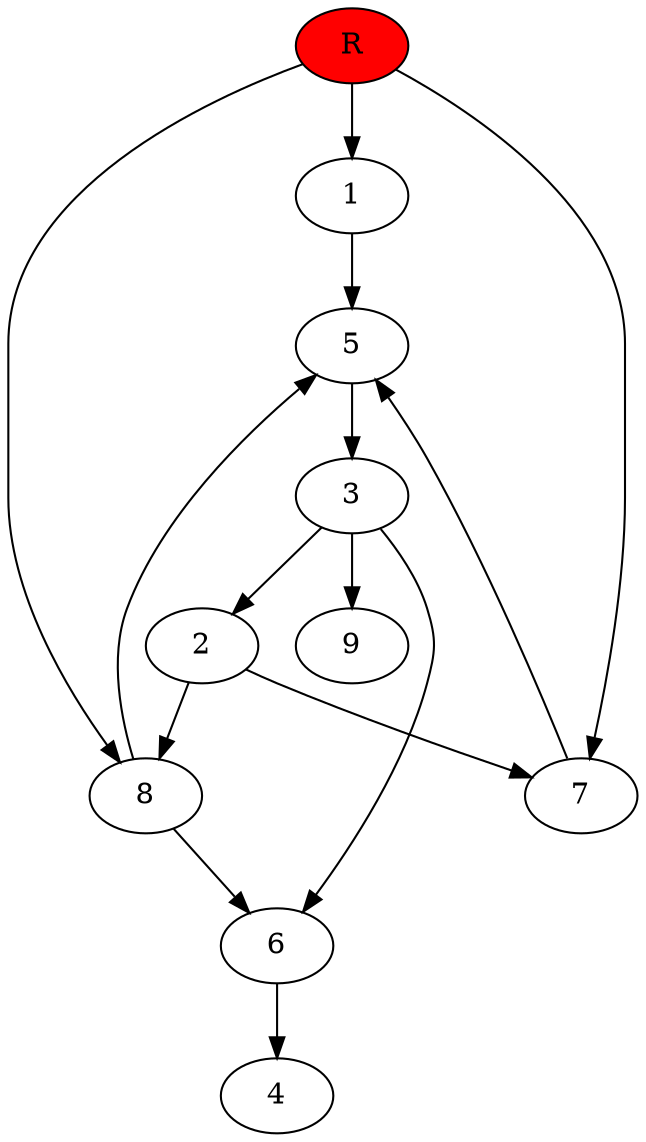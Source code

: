 digraph prb26825 {
	1
	2
	3
	4
	5
	6
	7
	8
	R [fillcolor="#ff0000" style=filled]
	1 -> 5
	2 -> 7
	2 -> 8
	3 -> 2
	3 -> 6
	3 -> 9
	5 -> 3
	6 -> 4
	7 -> 5
	8 -> 5
	8 -> 6
	R -> 1
	R -> 7
	R -> 8
}

